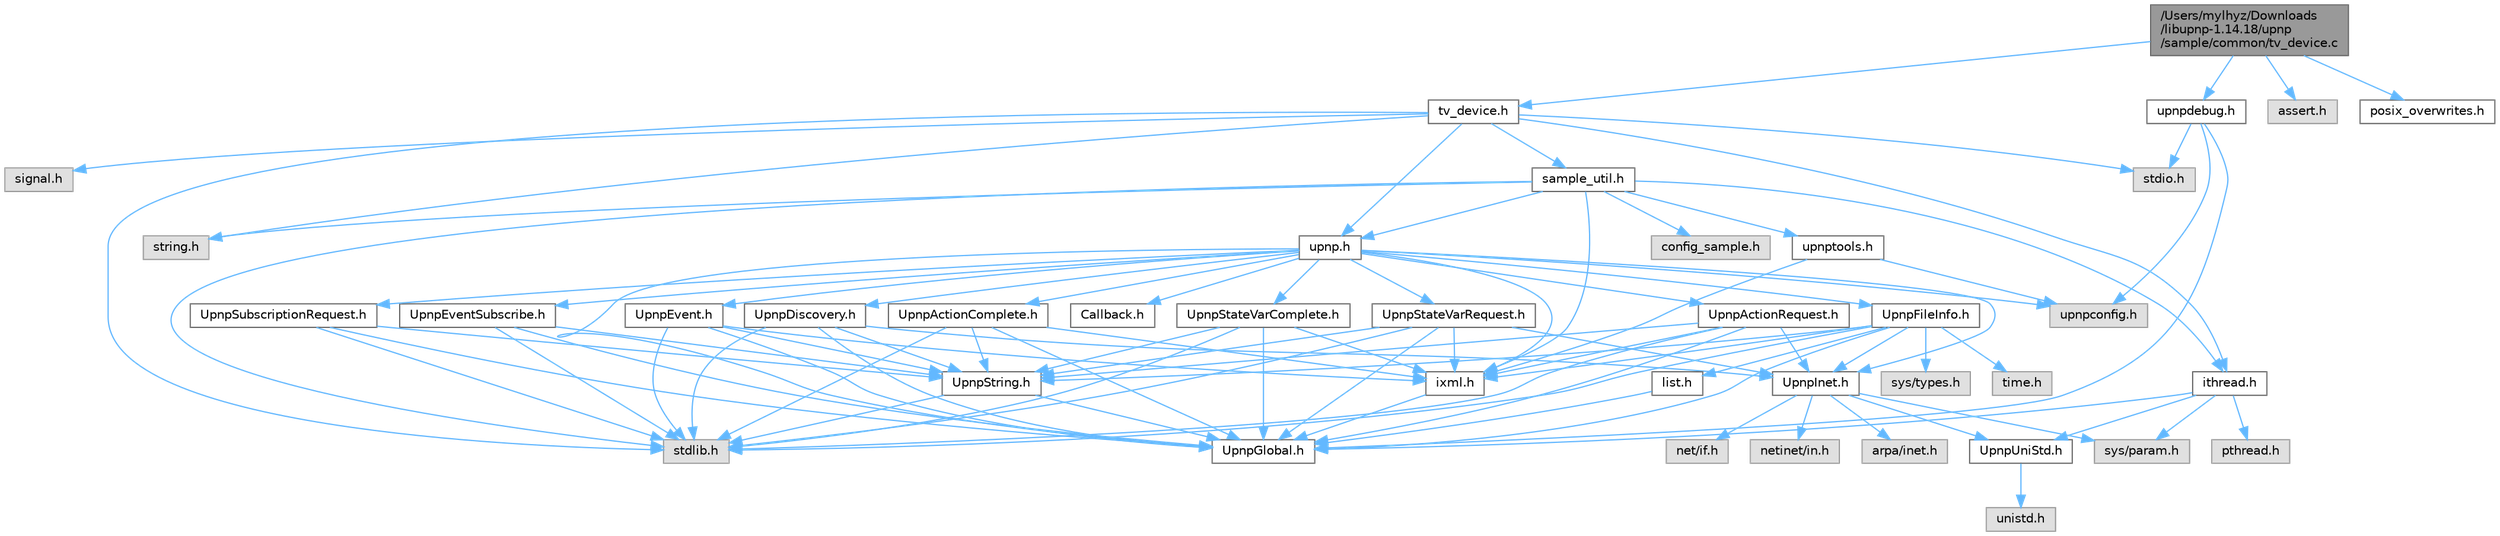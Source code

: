 digraph "/Users/mylhyz/Downloads/libupnp-1.14.18/upnp/sample/common/tv_device.c"
{
 // LATEX_PDF_SIZE
  bgcolor="transparent";
  edge [fontname=Helvetica,fontsize=10,labelfontname=Helvetica,labelfontsize=10];
  node [fontname=Helvetica,fontsize=10,shape=box,height=0.2,width=0.4];
  Node1 [id="Node000001",label="/Users/mylhyz/Downloads\l/libupnp-1.14.18/upnp\l/sample/common/tv_device.c",height=0.2,width=0.4,color="gray40", fillcolor="grey60", style="filled", fontcolor="black",tooltip=" "];
  Node1 -> Node2 [id="edge1_Node000001_Node000002",color="steelblue1",style="solid",tooltip=" "];
  Node2 [id="Node000002",label="tv_device.h",height=0.2,width=0.4,color="grey40", fillcolor="white", style="filled",URL="$tv__device_8h.html",tooltip=" "];
  Node2 -> Node3 [id="edge2_Node000002_Node000003",color="steelblue1",style="solid",tooltip=" "];
  Node3 [id="Node000003",label="signal.h",height=0.2,width=0.4,color="grey60", fillcolor="#E0E0E0", style="filled",tooltip=" "];
  Node2 -> Node4 [id="edge3_Node000002_Node000004",color="steelblue1",style="solid",tooltip=" "];
  Node4 [id="Node000004",label="stdio.h",height=0.2,width=0.4,color="grey60", fillcolor="#E0E0E0", style="filled",tooltip=" "];
  Node2 -> Node5 [id="edge4_Node000002_Node000005",color="steelblue1",style="solid",tooltip=" "];
  Node5 [id="Node000005",label="sample_util.h",height=0.2,width=0.4,color="grey40", fillcolor="white", style="filled",URL="$sample__util_8h.html",tooltip=" "];
  Node5 -> Node6 [id="edge5_Node000005_Node000006",color="steelblue1",style="solid",tooltip=" "];
  Node6 [id="Node000006",label="config_sample.h",height=0.2,width=0.4,color="grey60", fillcolor="#E0E0E0", style="filled",tooltip=" "];
  Node5 -> Node7 [id="edge6_Node000005_Node000007",color="steelblue1",style="solid",tooltip=" "];
  Node7 [id="Node000007",label="ithread.h",height=0.2,width=0.4,color="grey40", fillcolor="white", style="filled",URL="$ithread_8h.html",tooltip=" "];
  Node7 -> Node8 [id="edge7_Node000007_Node000008",color="steelblue1",style="solid",tooltip=" "];
  Node8 [id="Node000008",label="sys/param.h",height=0.2,width=0.4,color="grey60", fillcolor="#E0E0E0", style="filled",tooltip=" "];
  Node7 -> Node9 [id="edge8_Node000007_Node000009",color="steelblue1",style="solid",tooltip=" "];
  Node9 [id="Node000009",label="UpnpGlobal.h",height=0.2,width=0.4,color="grey40", fillcolor="white", style="filled",URL="$UpnpGlobal_8h.html",tooltip="Defines constants that for some reason are not defined on some systems."];
  Node7 -> Node10 [id="edge9_Node000007_Node000010",color="steelblue1",style="solid",tooltip=" "];
  Node10 [id="Node000010",label="UpnpUniStd.h",height=0.2,width=0.4,color="grey40", fillcolor="white", style="filled",URL="$UpnpUniStd_8h_source.html",tooltip=" "];
  Node10 -> Node11 [id="edge10_Node000010_Node000011",color="steelblue1",style="solid",tooltip=" "];
  Node11 [id="Node000011",label="unistd.h",height=0.2,width=0.4,color="grey60", fillcolor="#E0E0E0", style="filled",tooltip=" "];
  Node7 -> Node12 [id="edge11_Node000007_Node000012",color="steelblue1",style="solid",tooltip=" "];
  Node12 [id="Node000012",label="pthread.h",height=0.2,width=0.4,color="grey60", fillcolor="#E0E0E0", style="filled",tooltip=" "];
  Node5 -> Node13 [id="edge12_Node000005_Node000013",color="steelblue1",style="solid",tooltip=" "];
  Node13 [id="Node000013",label="ixml.h",height=0.2,width=0.4,color="grey40", fillcolor="white", style="filled",URL="$ixml_8h.html",tooltip=" "];
  Node13 -> Node9 [id="edge13_Node000013_Node000009",color="steelblue1",style="solid",tooltip=" "];
  Node5 -> Node14 [id="edge14_Node000005_Node000014",color="steelblue1",style="solid",tooltip=" "];
  Node14 [id="Node000014",label="upnp.h",height=0.2,width=0.4,color="grey40", fillcolor="white", style="filled",URL="$upnp_8h.html",tooltip=" "];
  Node14 -> Node9 [id="edge15_Node000014_Node000009",color="steelblue1",style="solid",tooltip=" "];
  Node14 -> Node15 [id="edge16_Node000014_Node000015",color="steelblue1",style="solid",tooltip=" "];
  Node15 [id="Node000015",label="UpnpInet.h",height=0.2,width=0.4,color="grey40", fillcolor="white", style="filled",URL="$UpnpInet_8h.html",tooltip="Provides a platform independent way to include TCP/IP types and functions."];
  Node15 -> Node10 [id="edge17_Node000015_Node000010",color="steelblue1",style="solid",tooltip=" "];
  Node15 -> Node8 [id="edge18_Node000015_Node000008",color="steelblue1",style="solid",tooltip=" "];
  Node15 -> Node16 [id="edge19_Node000015_Node000016",color="steelblue1",style="solid",tooltip=" "];
  Node16 [id="Node000016",label="arpa/inet.h",height=0.2,width=0.4,color="grey60", fillcolor="#E0E0E0", style="filled",tooltip=" "];
  Node15 -> Node17 [id="edge20_Node000015_Node000017",color="steelblue1",style="solid",tooltip=" "];
  Node17 [id="Node000017",label="net/if.h",height=0.2,width=0.4,color="grey60", fillcolor="#E0E0E0", style="filled",tooltip=" "];
  Node15 -> Node18 [id="edge21_Node000015_Node000018",color="steelblue1",style="solid",tooltip=" "];
  Node18 [id="Node000018",label="netinet/in.h",height=0.2,width=0.4,color="grey60", fillcolor="#E0E0E0", style="filled",tooltip=" "];
  Node14 -> Node13 [id="edge22_Node000014_Node000013",color="steelblue1",style="solid",tooltip=" "];
  Node14 -> Node19 [id="edge23_Node000014_Node000019",color="steelblue1",style="solid",tooltip=" "];
  Node19 [id="Node000019",label="upnpconfig.h",height=0.2,width=0.4,color="grey60", fillcolor="#E0E0E0", style="filled",tooltip=" "];
  Node14 -> Node20 [id="edge24_Node000014_Node000020",color="steelblue1",style="solid",tooltip=" "];
  Node20 [id="Node000020",label="UpnpActionComplete.h",height=0.2,width=0.4,color="grey40", fillcolor="white", style="filled",URL="$UpnpActionComplete_8h.html",tooltip="Header file for UpnpActionComplete methods."];
  Node20 -> Node21 [id="edge25_Node000020_Node000021",color="steelblue1",style="solid",tooltip=" "];
  Node21 [id="Node000021",label="stdlib.h",height=0.2,width=0.4,color="grey60", fillcolor="#E0E0E0", style="filled",tooltip=" "];
  Node20 -> Node9 [id="edge26_Node000020_Node000009",color="steelblue1",style="solid",tooltip=" "];
  Node20 -> Node22 [id="edge27_Node000020_Node000022",color="steelblue1",style="solid",tooltip=" "];
  Node22 [id="Node000022",label="UpnpString.h",height=0.2,width=0.4,color="grey40", fillcolor="white", style="filled",URL="$UpnpString_8h.html",tooltip="UpnpString object declaration."];
  Node22 -> Node9 [id="edge28_Node000022_Node000009",color="steelblue1",style="solid",tooltip=" "];
  Node22 -> Node21 [id="edge29_Node000022_Node000021",color="steelblue1",style="solid",tooltip=" "];
  Node20 -> Node13 [id="edge30_Node000020_Node000013",color="steelblue1",style="solid",tooltip=" "];
  Node14 -> Node23 [id="edge31_Node000014_Node000023",color="steelblue1",style="solid",tooltip=" "];
  Node23 [id="Node000023",label="UpnpActionRequest.h",height=0.2,width=0.4,color="grey40", fillcolor="white", style="filled",URL="$UpnpActionRequest_8h.html",tooltip="Header file for UpnpActionRequest methods."];
  Node23 -> Node21 [id="edge32_Node000023_Node000021",color="steelblue1",style="solid",tooltip=" "];
  Node23 -> Node9 [id="edge33_Node000023_Node000009",color="steelblue1",style="solid",tooltip=" "];
  Node23 -> Node15 [id="edge34_Node000023_Node000015",color="steelblue1",style="solid",tooltip=" "];
  Node23 -> Node22 [id="edge35_Node000023_Node000022",color="steelblue1",style="solid",tooltip=" "];
  Node23 -> Node13 [id="edge36_Node000023_Node000013",color="steelblue1",style="solid",tooltip=" "];
  Node14 -> Node24 [id="edge37_Node000014_Node000024",color="steelblue1",style="solid",tooltip=" "];
  Node24 [id="Node000024",label="UpnpDiscovery.h",height=0.2,width=0.4,color="grey40", fillcolor="white", style="filled",URL="$UpnpDiscovery_8h.html",tooltip="Header file for UpnpDiscovery methods."];
  Node24 -> Node21 [id="edge38_Node000024_Node000021",color="steelblue1",style="solid",tooltip=" "];
  Node24 -> Node9 [id="edge39_Node000024_Node000009",color="steelblue1",style="solid",tooltip=" "];
  Node24 -> Node15 [id="edge40_Node000024_Node000015",color="steelblue1",style="solid",tooltip=" "];
  Node24 -> Node22 [id="edge41_Node000024_Node000022",color="steelblue1",style="solid",tooltip=" "];
  Node14 -> Node25 [id="edge42_Node000014_Node000025",color="steelblue1",style="solid",tooltip=" "];
  Node25 [id="Node000025",label="UpnpEvent.h",height=0.2,width=0.4,color="grey40", fillcolor="white", style="filled",URL="$UpnpEvent_8h.html",tooltip="Header file for UpnpEvent methods."];
  Node25 -> Node21 [id="edge43_Node000025_Node000021",color="steelblue1",style="solid",tooltip=" "];
  Node25 -> Node9 [id="edge44_Node000025_Node000009",color="steelblue1",style="solid",tooltip=" "];
  Node25 -> Node22 [id="edge45_Node000025_Node000022",color="steelblue1",style="solid",tooltip=" "];
  Node25 -> Node13 [id="edge46_Node000025_Node000013",color="steelblue1",style="solid",tooltip=" "];
  Node14 -> Node26 [id="edge47_Node000014_Node000026",color="steelblue1",style="solid",tooltip=" "];
  Node26 [id="Node000026",label="UpnpEventSubscribe.h",height=0.2,width=0.4,color="grey40", fillcolor="white", style="filled",URL="$UpnpEventSubscribe_8h.html",tooltip="Header file for UpnpEventSubscribe methods."];
  Node26 -> Node21 [id="edge48_Node000026_Node000021",color="steelblue1",style="solid",tooltip=" "];
  Node26 -> Node9 [id="edge49_Node000026_Node000009",color="steelblue1",style="solid",tooltip=" "];
  Node26 -> Node22 [id="edge50_Node000026_Node000022",color="steelblue1",style="solid",tooltip=" "];
  Node14 -> Node27 [id="edge51_Node000014_Node000027",color="steelblue1",style="solid",tooltip=" "];
  Node27 [id="Node000027",label="UpnpFileInfo.h",height=0.2,width=0.4,color="grey40", fillcolor="white", style="filled",URL="$UpnpFileInfo_8h.html",tooltip="Header file for UpnpFileInfo methods."];
  Node27 -> Node21 [id="edge52_Node000027_Node000021",color="steelblue1",style="solid",tooltip=" "];
  Node27 -> Node9 [id="edge53_Node000027_Node000009",color="steelblue1",style="solid",tooltip=" "];
  Node27 -> Node15 [id="edge54_Node000027_Node000015",color="steelblue1",style="solid",tooltip=" "];
  Node27 -> Node22 [id="edge55_Node000027_Node000022",color="steelblue1",style="solid",tooltip=" "];
  Node27 -> Node13 [id="edge56_Node000027_Node000013",color="steelblue1",style="solid",tooltip=" "];
  Node27 -> Node28 [id="edge57_Node000027_Node000028",color="steelblue1",style="solid",tooltip=" "];
  Node28 [id="Node000028",label="list.h",height=0.2,width=0.4,color="grey40", fillcolor="white", style="filled",URL="$list_8h_source.html",tooltip=" "];
  Node28 -> Node9 [id="edge58_Node000028_Node000009",color="steelblue1",style="solid",tooltip=" "];
  Node27 -> Node29 [id="edge59_Node000027_Node000029",color="steelblue1",style="solid",tooltip=" "];
  Node29 [id="Node000029",label="sys/types.h",height=0.2,width=0.4,color="grey60", fillcolor="#E0E0E0", style="filled",tooltip=" "];
  Node27 -> Node30 [id="edge60_Node000027_Node000030",color="steelblue1",style="solid",tooltip=" "];
  Node30 [id="Node000030",label="time.h",height=0.2,width=0.4,color="grey60", fillcolor="#E0E0E0", style="filled",tooltip=" "];
  Node14 -> Node31 [id="edge61_Node000014_Node000031",color="steelblue1",style="solid",tooltip=" "];
  Node31 [id="Node000031",label="UpnpStateVarComplete.h",height=0.2,width=0.4,color="grey40", fillcolor="white", style="filled",URL="$UpnpStateVarComplete_8h.html",tooltip="Header file for UpnpStateVarComplete methods."];
  Node31 -> Node21 [id="edge62_Node000031_Node000021",color="steelblue1",style="solid",tooltip=" "];
  Node31 -> Node9 [id="edge63_Node000031_Node000009",color="steelblue1",style="solid",tooltip=" "];
  Node31 -> Node22 [id="edge64_Node000031_Node000022",color="steelblue1",style="solid",tooltip=" "];
  Node31 -> Node13 [id="edge65_Node000031_Node000013",color="steelblue1",style="solid",tooltip=" "];
  Node14 -> Node32 [id="edge66_Node000014_Node000032",color="steelblue1",style="solid",tooltip=" "];
  Node32 [id="Node000032",label="UpnpStateVarRequest.h",height=0.2,width=0.4,color="grey40", fillcolor="white", style="filled",URL="$UpnpStateVarRequest_8h.html",tooltip="Header file for UpnpStateVarRequest methods."];
  Node32 -> Node21 [id="edge67_Node000032_Node000021",color="steelblue1",style="solid",tooltip=" "];
  Node32 -> Node9 [id="edge68_Node000032_Node000009",color="steelblue1",style="solid",tooltip=" "];
  Node32 -> Node15 [id="edge69_Node000032_Node000015",color="steelblue1",style="solid",tooltip=" "];
  Node32 -> Node22 [id="edge70_Node000032_Node000022",color="steelblue1",style="solid",tooltip=" "];
  Node32 -> Node13 [id="edge71_Node000032_Node000013",color="steelblue1",style="solid",tooltip=" "];
  Node14 -> Node33 [id="edge72_Node000014_Node000033",color="steelblue1",style="solid",tooltip=" "];
  Node33 [id="Node000033",label="UpnpSubscriptionRequest.h",height=0.2,width=0.4,color="grey40", fillcolor="white", style="filled",URL="$UpnpSubscriptionRequest_8h.html",tooltip="Header file for UpnpSubscriptionRequest methods."];
  Node33 -> Node21 [id="edge73_Node000033_Node000021",color="steelblue1",style="solid",tooltip=" "];
  Node33 -> Node9 [id="edge74_Node000033_Node000009",color="steelblue1",style="solid",tooltip=" "];
  Node33 -> Node22 [id="edge75_Node000033_Node000022",color="steelblue1",style="solid",tooltip=" "];
  Node14 -> Node34 [id="edge76_Node000014_Node000034",color="steelblue1",style="solid",tooltip=" "];
  Node34 [id="Node000034",label="Callback.h",height=0.2,width=0.4,color="grey40", fillcolor="white", style="filled",URL="$Callback_8h.html",tooltip=" "];
  Node5 -> Node35 [id="edge77_Node000005_Node000035",color="steelblue1",style="solid",tooltip=" "];
  Node35 [id="Node000035",label="upnptools.h",height=0.2,width=0.4,color="grey40", fillcolor="white", style="filled",URL="$upnptools_8h.html",tooltip=" "];
  Node35 -> Node13 [id="edge78_Node000035_Node000013",color="steelblue1",style="solid",tooltip=" "];
  Node35 -> Node19 [id="edge79_Node000035_Node000019",color="steelblue1",style="solid",tooltip=" "];
  Node5 -> Node21 [id="edge80_Node000005_Node000021",color="steelblue1",style="solid",tooltip=" "];
  Node5 -> Node36 [id="edge81_Node000005_Node000036",color="steelblue1",style="solid",tooltip=" "];
  Node36 [id="Node000036",label="string.h",height=0.2,width=0.4,color="grey60", fillcolor="#E0E0E0", style="filled",tooltip=" "];
  Node2 -> Node7 [id="edge82_Node000002_Node000007",color="steelblue1",style="solid",tooltip=" "];
  Node2 -> Node14 [id="edge83_Node000002_Node000014",color="steelblue1",style="solid",tooltip=" "];
  Node2 -> Node21 [id="edge84_Node000002_Node000021",color="steelblue1",style="solid",tooltip=" "];
  Node2 -> Node36 [id="edge85_Node000002_Node000036",color="steelblue1",style="solid",tooltip=" "];
  Node1 -> Node37 [id="edge86_Node000001_Node000037",color="steelblue1",style="solid",tooltip=" "];
  Node37 [id="Node000037",label="upnpdebug.h",height=0.2,width=0.4,color="grey40", fillcolor="white", style="filled",URL="$upnpdebug_8h.html",tooltip=" "];
  Node37 -> Node9 [id="edge87_Node000037_Node000009",color="steelblue1",style="solid",tooltip=" "];
  Node37 -> Node19 [id="edge88_Node000037_Node000019",color="steelblue1",style="solid",tooltip=" "];
  Node37 -> Node4 [id="edge89_Node000037_Node000004",color="steelblue1",style="solid",tooltip=" "];
  Node1 -> Node38 [id="edge90_Node000001_Node000038",color="steelblue1",style="solid",tooltip=" "];
  Node38 [id="Node000038",label="assert.h",height=0.2,width=0.4,color="grey60", fillcolor="#E0E0E0", style="filled",tooltip=" "];
  Node1 -> Node39 [id="edge91_Node000001_Node000039",color="steelblue1",style="solid",tooltip=" "];
  Node39 [id="Node000039",label="posix_overwrites.h",height=0.2,width=0.4,color="grey40", fillcolor="white", style="filled",URL="$posix__overwrites_8h_source.html",tooltip=" "];
}
